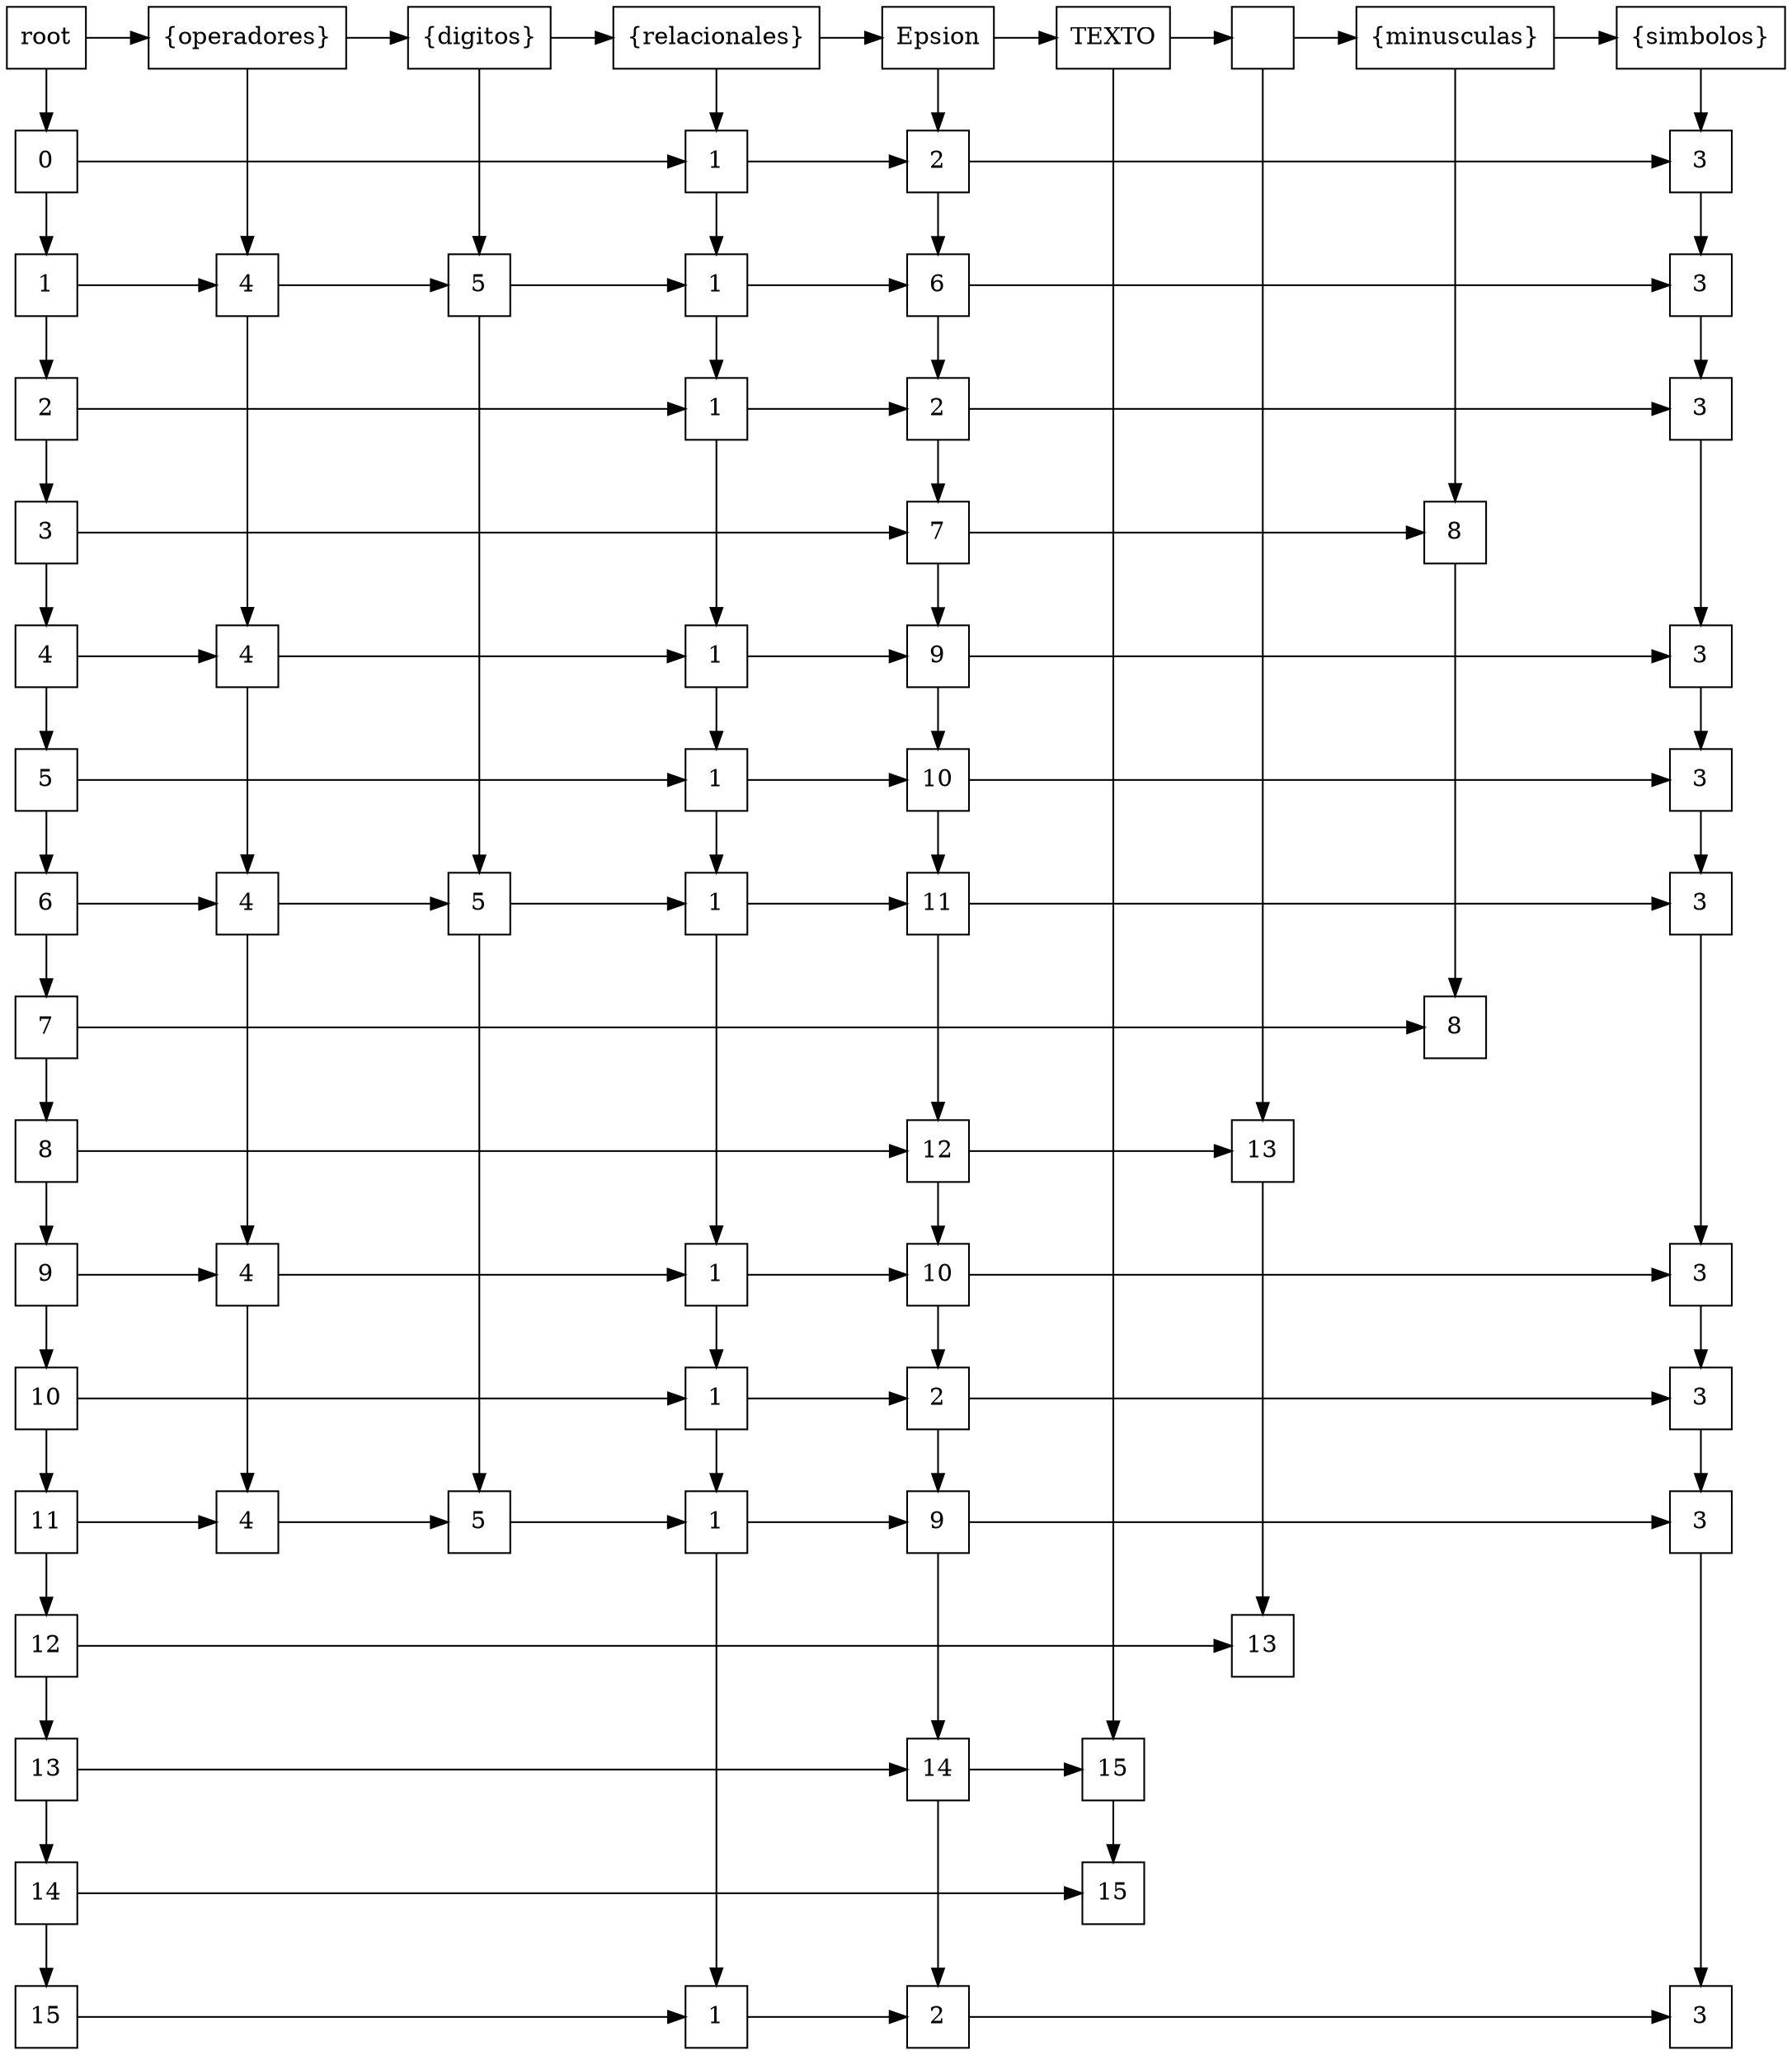 digraph tabla{ 
 	rankdir=TB;
	node [shape=rectangle, height=0.5, width=0.5];
	graph[ nodesep = 0.5];
	x0[label="{operadores}"];
	x1[label="{digitos}"];
	x2[label="{relacionales}"];
	x3[label="Epsion"];
	x4[label="TEXTO"];
	x5[label=" "];
	x6[label="{minusculas}"];
	x7[label="{simbolos}"];
	root[label="root"];
	y0[label="0"];
	y1[label="1"];
	y2[label="2"];
	y3[label="3"];
	y4[label="4"];
	y5[label="5"];
	y6[label="6"];
	y7[label="7"];
	y8[label="8"];
	y9[label="9"];
	y10[label="10"];
	y11[label="11"];
	y12[label="12"];
	y13[label="13"];
	y14[label="14"];
	y15[label="15"];
	root -> x0 -> x1 -> x2 -> x3 -> x4 -> x5 -> x6 -> x7
	root -> y0 -> y1 -> y2 -> y3 -> y4 -> y5 -> y6 -> y7 -> y8 -> y9 -> y10 -> y11 -> y12 -> y13 -> y14 -> y15
	xy02[label="1"];
	xy03[label="2"];
	xy07[label="3"];
	xy10[label="4"];
	xy11[label="5"];
	xy12[label="1"];
	xy13[label="6"];
	xy17[label="3"];
	xy22[label="1"];
	xy23[label="2"];
	xy27[label="3"];
	xy33[label="7"];
	xy36[label="8"];
	xy40[label="4"];
	xy42[label="1"];
	xy43[label="9"];
	xy47[label="3"];
	xy52[label="1"];
	xy53[label="10"];
	xy57[label="3"];
	xy60[label="4"];
	xy61[label="5"];
	xy62[label="1"];
	xy63[label="11"];
	xy67[label="3"];
	xy76[label="8"];
	xy83[label="12"];
	xy85[label="13"];
	xy90[label="4"];
	xy92[label="1"];
	xy93[label="10"];
	xy97[label="3"];
	xy102[label="1"];
	xy103[label="2"];
	xy107[label="3"];
	xy110[label="4"];
	xy111[label="5"];
	xy112[label="1"];
	xy113[label="9"];
	xy117[label="3"];
	xy125[label="13"];
	xy133[label="14"];
	xy134[label="15"];
	xy144[label="15"];
	xy152[label="1"];
	xy153[label="2"];
	xy157[label="3"];
	y0 -> xy02 -> xy03 -> 	xy07[constraint=false];
	y1 -> xy10 -> xy11 -> xy12 -> xy13 -> 	xy17[constraint=false];
	y2 -> xy22 -> xy23 -> 	xy27[constraint=false];
	y3 -> xy33 -> 	xy36[constraint=false];
	y4 -> xy40 -> xy42 -> xy43 -> 	xy47[constraint=false];
	y5 -> xy52 -> xy53 -> 	xy57[constraint=false];
	y6 -> xy60 -> xy61 -> xy62 -> xy63 -> 	xy67[constraint=false];
	y7 -> 	xy76[constraint=false];
	y8 -> xy83 -> 	xy85[constraint=false];
	y9 -> xy90 -> xy92 -> xy93 -> 	xy97[constraint=false];
	y10 -> xy102 -> xy103 -> 	xy107[constraint=false];
	y11 -> xy110 -> xy111 -> xy112 -> xy113 -> 	xy117[constraint=false];
	y12 -> 	xy125[constraint=false];
	y13 -> xy133 -> 	xy134[constraint=false];
	y14 -> 	xy144[constraint=false];
	y15 -> xy152 -> xy153 -> 	xy157[constraint=false];
	x0 -> xy10 -> xy40 -> xy60 -> xy90 -> 	xy110;
	x1 -> xy11 -> xy61 -> 	xy111;
	x2 -> xy02 -> xy12 -> xy22 -> xy42 -> xy52 -> xy62 -> xy92 -> xy102 -> xy112 -> 	xy152;
	x3 -> xy03 -> xy13 -> xy23 -> xy33 -> xy43 -> xy53 -> xy63 -> xy83 -> xy93 -> xy103 -> xy113 -> xy133 -> 	xy153;
	x4 -> xy134 -> 	xy144;
	x5 -> xy85 -> 	xy125;
	x6 -> xy36 -> 	xy76;
	x7 -> xy07 -> xy17 -> xy27 -> xy47 -> xy57 -> xy67 -> xy97 -> xy107 -> xy117 -> 	xy157;
	{ rank=same;root;x0;x1;x2;x3;x4;x5;x6;x7}
	{ rank=same;y0;xy02;xy03;xy07}
	{ rank=same;y1;xy10;xy11;xy12;xy13;xy17}
	{ rank=same;y2;xy22;xy23;xy27}
	{ rank=same;y3;xy33;xy36}
	{ rank=same;y4;xy40;xy42;xy43;xy47}
	{ rank=same;y5;xy52;xy53;xy57}
	{ rank=same;y6;xy60;xy61;xy62;xy63;xy67}
	{ rank=same;y7;xy76}
	{ rank=same;y8;xy83;xy85}
	{ rank=same;y9;xy90;xy92;xy93;xy97}
	{ rank=same;y10;xy102;xy103;xy107}
	{ rank=same;y11;xy110;xy111;xy112;xy113;xy117}
	{ rank=same;y12;xy125}
	{ rank=same;y13;xy133;xy134}
	{ rank=same;y14;xy144}
	{ rank=same;y15;xy152;xy153;xy157}
}